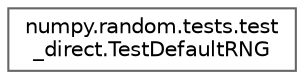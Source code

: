 digraph "Graphical Class Hierarchy"
{
 // LATEX_PDF_SIZE
  bgcolor="transparent";
  edge [fontname=Helvetica,fontsize=10,labelfontname=Helvetica,labelfontsize=10];
  node [fontname=Helvetica,fontsize=10,shape=box,height=0.2,width=0.4];
  rankdir="LR";
  Node0 [id="Node000000",label="numpy.random.tests.test\l_direct.TestDefaultRNG",height=0.2,width=0.4,color="grey40", fillcolor="white", style="filled",URL="$dc/de0/classnumpy_1_1random_1_1tests_1_1test__direct_1_1TestDefaultRNG.html",tooltip=" "];
}
